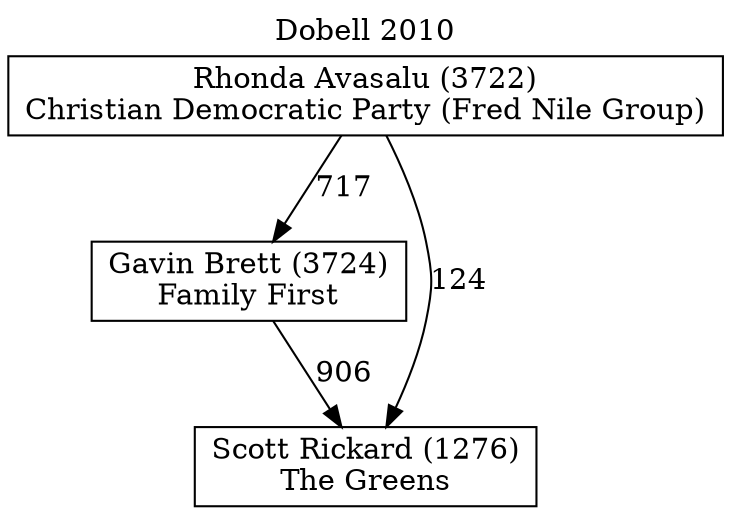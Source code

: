 // House preference flow
digraph "Scott Rickard (1276)_Dobell_2010" {
	graph [label="Dobell 2010" labelloc=t mclimit=10]
	node [shape=box]
	"Gavin Brett (3724)" [label="Gavin Brett (3724)
Family First"]
	"Rhonda Avasalu (3722)" [label="Rhonda Avasalu (3722)
Christian Democratic Party (Fred Nile Group)"]
	"Scott Rickard (1276)" [label="Scott Rickard (1276)
The Greens"]
	"Gavin Brett (3724)" -> "Scott Rickard (1276)" [label=906]
	"Rhonda Avasalu (3722)" -> "Gavin Brett (3724)" [label=717]
	"Rhonda Avasalu (3722)" -> "Scott Rickard (1276)" [label=124]
}

